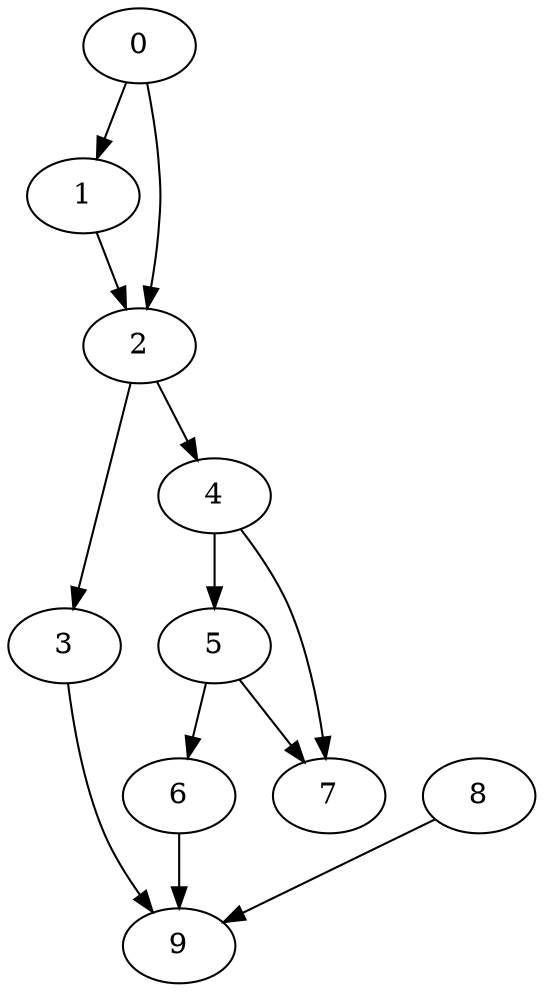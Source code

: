 digraph {
	0
	1
	2
	3
	4
	5
	6
	7
	8
	9
	5 -> 6
	3 -> 9
	6 -> 9
	8 -> 9
	0 -> 2
	1 -> 2
	2 -> 3
	4 -> 7
	5 -> 7
	0 -> 1
	2 -> 4
	4 -> 5
}
